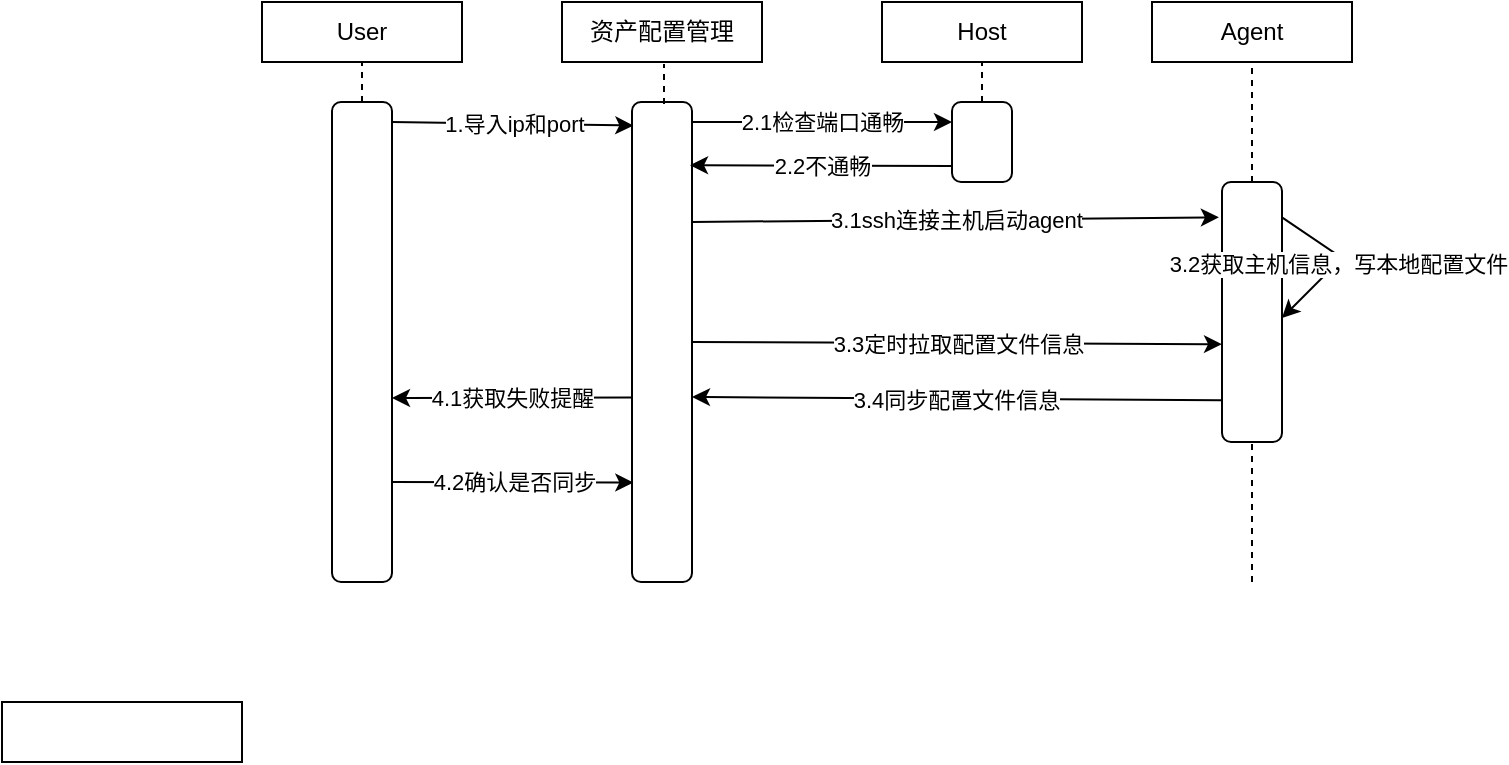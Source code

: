 <mxfile version="17.1.2" type="github">
  <diagram id="vkrxlcEhSVqaesgI-VJM" name="Page-1">
    <mxGraphModel dx="1038" dy="579" grid="1" gridSize="10" guides="1" tooltips="1" connect="1" arrows="1" fold="1" page="1" pageScale="1" pageWidth="827" pageHeight="1169" math="0" shadow="0">
      <root>
        <mxCell id="0" />
        <mxCell id="1" parent="0" />
        <mxCell id="Q_rpGc-FQ6wsNoZeYVbg-63" value="" style="group" parent="1" vertex="1" connectable="0">
          <mxGeometry x="190" y="110" width="545" height="290" as="geometry" />
        </mxCell>
        <mxCell id="Q_rpGc-FQ6wsNoZeYVbg-23" value="User" style="rounded=0;whiteSpace=wrap;html=1;shadow=0;glass=0;sketch=0;" parent="Q_rpGc-FQ6wsNoZeYVbg-63" vertex="1">
          <mxGeometry width="100" height="30" as="geometry" />
        </mxCell>
        <mxCell id="Q_rpGc-FQ6wsNoZeYVbg-24" value="资产配置管理" style="rounded=0;whiteSpace=wrap;html=1;shadow=0;glass=0;sketch=0;" parent="Q_rpGc-FQ6wsNoZeYVbg-63" vertex="1">
          <mxGeometry x="150" width="100" height="30" as="geometry" />
        </mxCell>
        <mxCell id="Q_rpGc-FQ6wsNoZeYVbg-25" value="Host" style="rounded=0;whiteSpace=wrap;html=1;shadow=0;glass=0;sketch=0;" parent="Q_rpGc-FQ6wsNoZeYVbg-63" vertex="1">
          <mxGeometry x="310" width="100" height="30" as="geometry" />
        </mxCell>
        <mxCell id="Q_rpGc-FQ6wsNoZeYVbg-26" value="" style="rounded=1;whiteSpace=wrap;html=1;shadow=0;glass=0;sketch=0;" parent="Q_rpGc-FQ6wsNoZeYVbg-63" vertex="1">
          <mxGeometry x="35" y="50" width="30" height="240" as="geometry" />
        </mxCell>
        <mxCell id="Q_rpGc-FQ6wsNoZeYVbg-27" value="" style="rounded=1;whiteSpace=wrap;html=1;shadow=0;glass=0;sketch=0;" parent="Q_rpGc-FQ6wsNoZeYVbg-63" vertex="1">
          <mxGeometry x="185" y="50" width="30" height="240" as="geometry" />
        </mxCell>
        <mxCell id="Q_rpGc-FQ6wsNoZeYVbg-31" value="" style="endArrow=classic;html=1;rounded=0;entryX=0.022;entryY=0.049;entryDx=0;entryDy=0;entryPerimeter=0;" parent="Q_rpGc-FQ6wsNoZeYVbg-63" target="Q_rpGc-FQ6wsNoZeYVbg-27" edge="1">
          <mxGeometry relative="1" as="geometry">
            <mxPoint x="65" y="60" as="sourcePoint" />
            <mxPoint x="180" y="60" as="targetPoint" />
          </mxGeometry>
        </mxCell>
        <mxCell id="Q_rpGc-FQ6wsNoZeYVbg-32" value="1.导入ip和port" style="edgeLabel;resizable=0;html=1;align=center;verticalAlign=middle;rounded=0;shadow=0;glass=0;sketch=0;" parent="Q_rpGc-FQ6wsNoZeYVbg-31" connectable="0" vertex="1">
          <mxGeometry relative="1" as="geometry" />
        </mxCell>
        <mxCell id="Q_rpGc-FQ6wsNoZeYVbg-34" value="" style="endArrow=classic;html=1;rounded=0;entryX=0;entryY=0.25;entryDx=0;entryDy=0;" parent="Q_rpGc-FQ6wsNoZeYVbg-63" target="Q_rpGc-FQ6wsNoZeYVbg-36" edge="1">
          <mxGeometry relative="1" as="geometry">
            <mxPoint x="215" y="60" as="sourcePoint" />
            <mxPoint x="340" y="60" as="targetPoint" />
          </mxGeometry>
        </mxCell>
        <mxCell id="Q_rpGc-FQ6wsNoZeYVbg-35" value="2.1检查端口通畅" style="edgeLabel;resizable=0;html=1;align=center;verticalAlign=middle;rounded=0;shadow=0;glass=0;sketch=0;" parent="Q_rpGc-FQ6wsNoZeYVbg-34" connectable="0" vertex="1">
          <mxGeometry relative="1" as="geometry" />
        </mxCell>
        <mxCell id="Q_rpGc-FQ6wsNoZeYVbg-36" value="" style="rounded=1;whiteSpace=wrap;html=1;shadow=0;glass=0;sketch=0;" parent="Q_rpGc-FQ6wsNoZeYVbg-63" vertex="1">
          <mxGeometry x="345" y="50" width="30" height="40" as="geometry" />
        </mxCell>
        <mxCell id="Q_rpGc-FQ6wsNoZeYVbg-37" value="" style="endArrow=classic;html=1;rounded=0;entryX=0.967;entryY=0.141;entryDx=0;entryDy=0;entryPerimeter=0;exitX=0;exitY=0.75;exitDx=0;exitDy=0;" parent="Q_rpGc-FQ6wsNoZeYVbg-63" edge="1">
          <mxGeometry relative="1" as="geometry">
            <mxPoint x="345" y="82" as="sourcePoint" />
            <mxPoint x="214.01" y="81.61" as="targetPoint" />
          </mxGeometry>
        </mxCell>
        <mxCell id="Q_rpGc-FQ6wsNoZeYVbg-38" value="2.2不通畅" style="edgeLabel;resizable=0;html=1;align=center;verticalAlign=middle;rounded=0;shadow=0;glass=0;sketch=0;" parent="Q_rpGc-FQ6wsNoZeYVbg-37" connectable="0" vertex="1">
          <mxGeometry relative="1" as="geometry" />
        </mxCell>
        <mxCell id="Q_rpGc-FQ6wsNoZeYVbg-39" value="" style="endArrow=classic;html=1;rounded=0;entryX=-0.052;entryY=0.136;entryDx=0;entryDy=0;entryPerimeter=0;exitX=1;exitY=0.25;exitDx=0;exitDy=0;" parent="Q_rpGc-FQ6wsNoZeYVbg-63" source="Q_rpGc-FQ6wsNoZeYVbg-27" target="Q_rpGc-FQ6wsNoZeYVbg-42" edge="1">
          <mxGeometry relative="1" as="geometry">
            <mxPoint x="220" y="106" as="sourcePoint" />
            <mxPoint x="345.57" y="99.9" as="targetPoint" />
          </mxGeometry>
        </mxCell>
        <mxCell id="Q_rpGc-FQ6wsNoZeYVbg-40" value="3.1ssh连接主机启动agent" style="edgeLabel;resizable=0;html=1;align=center;verticalAlign=middle;rounded=0;shadow=0;glass=0;sketch=0;" parent="Q_rpGc-FQ6wsNoZeYVbg-39" connectable="0" vertex="1">
          <mxGeometry relative="1" as="geometry" />
        </mxCell>
        <mxCell id="Q_rpGc-FQ6wsNoZeYVbg-41" value="Agent" style="rounded=0;whiteSpace=wrap;html=1;shadow=0;glass=0;sketch=0;" parent="Q_rpGc-FQ6wsNoZeYVbg-63" vertex="1">
          <mxGeometry x="445" width="100" height="30" as="geometry" />
        </mxCell>
        <mxCell id="Q_rpGc-FQ6wsNoZeYVbg-42" value="" style="rounded=1;whiteSpace=wrap;html=1;shadow=0;glass=0;sketch=0;" parent="Q_rpGc-FQ6wsNoZeYVbg-63" vertex="1">
          <mxGeometry x="480" y="90" width="30" height="130" as="geometry" />
        </mxCell>
        <mxCell id="Q_rpGc-FQ6wsNoZeYVbg-44" value="" style="endArrow=classic;html=1;rounded=0;" parent="Q_rpGc-FQ6wsNoZeYVbg-63" edge="1">
          <mxGeometry relative="1" as="geometry">
            <mxPoint x="510" y="107.71" as="sourcePoint" />
            <mxPoint x="510" y="158" as="targetPoint" />
            <Array as="points">
              <mxPoint x="540" y="128" />
            </Array>
          </mxGeometry>
        </mxCell>
        <mxCell id="Q_rpGc-FQ6wsNoZeYVbg-45" value="3.2获取主机信息，写本地配置文件" style="edgeLabel;resizable=0;html=1;align=center;verticalAlign=middle;rounded=0;shadow=0;glass=0;sketch=0;" parent="Q_rpGc-FQ6wsNoZeYVbg-44" connectable="0" vertex="1">
          <mxGeometry relative="1" as="geometry" />
        </mxCell>
        <mxCell id="Q_rpGc-FQ6wsNoZeYVbg-46" value="" style="endArrow=classic;html=1;rounded=0;entryX=-0.052;entryY=0.136;entryDx=0;entryDy=0;entryPerimeter=0;exitX=1;exitY=0.5;exitDx=0;exitDy=0;" parent="Q_rpGc-FQ6wsNoZeYVbg-63" source="Q_rpGc-FQ6wsNoZeYVbg-27" edge="1">
          <mxGeometry relative="1" as="geometry">
            <mxPoint x="216.56" y="170" as="sourcePoint" />
            <mxPoint x="480" y="171.1" as="targetPoint" />
          </mxGeometry>
        </mxCell>
        <mxCell id="Q_rpGc-FQ6wsNoZeYVbg-47" value="3.3定时拉取配置文件信息" style="edgeLabel;resizable=0;html=1;align=center;verticalAlign=middle;rounded=0;shadow=0;glass=0;sketch=0;" parent="Q_rpGc-FQ6wsNoZeYVbg-46" connectable="0" vertex="1">
          <mxGeometry relative="1" as="geometry" />
        </mxCell>
        <mxCell id="Q_rpGc-FQ6wsNoZeYVbg-48" value="" style="endArrow=classic;html=1;rounded=0;entryX=1;entryY=0.75;entryDx=0;entryDy=0;exitX=-0.015;exitY=0.916;exitDx=0;exitDy=0;exitPerimeter=0;" parent="Q_rpGc-FQ6wsNoZeYVbg-63" edge="1">
          <mxGeometry relative="1" as="geometry">
            <mxPoint x="479.55" y="199.08" as="sourcePoint" />
            <mxPoint x="215" y="197.5" as="targetPoint" />
          </mxGeometry>
        </mxCell>
        <mxCell id="Q_rpGc-FQ6wsNoZeYVbg-49" value="3.4同步配置文件信息" style="edgeLabel;resizable=0;html=1;align=center;verticalAlign=middle;rounded=0;shadow=0;glass=0;sketch=0;" parent="Q_rpGc-FQ6wsNoZeYVbg-48" connectable="0" vertex="1">
          <mxGeometry relative="1" as="geometry" />
        </mxCell>
        <mxCell id="Q_rpGc-FQ6wsNoZeYVbg-52" value="" style="endArrow=classic;html=1;rounded=0;entryX=0.022;entryY=0.049;entryDx=0;entryDy=0;entryPerimeter=0;" parent="Q_rpGc-FQ6wsNoZeYVbg-63" edge="1">
          <mxGeometry relative="1" as="geometry">
            <mxPoint x="65.0" y="240" as="sourcePoint" />
            <mxPoint x="185.66" y="240.29" as="targetPoint" />
          </mxGeometry>
        </mxCell>
        <mxCell id="Q_rpGc-FQ6wsNoZeYVbg-53" value="4.2确认是否同步" style="edgeLabel;resizable=0;html=1;align=center;verticalAlign=middle;rounded=0;shadow=0;glass=0;sketch=0;" parent="Q_rpGc-FQ6wsNoZeYVbg-52" connectable="0" vertex="1">
          <mxGeometry relative="1" as="geometry" />
        </mxCell>
        <mxCell id="Q_rpGc-FQ6wsNoZeYVbg-56" value="" style="endArrow=classic;html=1;rounded=0;entryX=1;entryY=0.75;entryDx=0;entryDy=0;exitX=-0.008;exitY=0.624;exitDx=0;exitDy=0;exitPerimeter=0;" parent="Q_rpGc-FQ6wsNoZeYVbg-63" edge="1">
          <mxGeometry relative="1" as="geometry">
            <mxPoint x="184.76" y="197.76" as="sourcePoint" />
            <mxPoint x="65" y="198" as="targetPoint" />
          </mxGeometry>
        </mxCell>
        <mxCell id="Q_rpGc-FQ6wsNoZeYVbg-57" value="4.1获取失败提醒" style="edgeLabel;resizable=0;html=1;align=center;verticalAlign=middle;rounded=0;shadow=0;glass=0;sketch=0;" parent="Q_rpGc-FQ6wsNoZeYVbg-56" connectable="0" vertex="1">
          <mxGeometry relative="1" as="geometry" />
        </mxCell>
        <mxCell id="Q_rpGc-FQ6wsNoZeYVbg-58" value="" style="endArrow=none;dashed=1;html=1;rounded=0;entryX=0.5;entryY=1;entryDx=0;entryDy=0;" parent="Q_rpGc-FQ6wsNoZeYVbg-63" source="Q_rpGc-FQ6wsNoZeYVbg-26" target="Q_rpGc-FQ6wsNoZeYVbg-23" edge="1">
          <mxGeometry width="50" height="50" relative="1" as="geometry">
            <mxPoint x="-30" y="110" as="sourcePoint" />
            <mxPoint x="20" y="60" as="targetPoint" />
          </mxGeometry>
        </mxCell>
        <mxCell id="Q_rpGc-FQ6wsNoZeYVbg-59" value="" style="endArrow=none;dashed=1;html=1;rounded=0;entryX=0.5;entryY=1;entryDx=0;entryDy=0;" parent="Q_rpGc-FQ6wsNoZeYVbg-63" edge="1">
          <mxGeometry width="50" height="50" relative="1" as="geometry">
            <mxPoint x="201" y="51" as="sourcePoint" />
            <mxPoint x="201" y="31" as="targetPoint" />
          </mxGeometry>
        </mxCell>
        <mxCell id="Q_rpGc-FQ6wsNoZeYVbg-60" value="" style="endArrow=none;dashed=1;html=1;rounded=0;entryX=0.5;entryY=1;entryDx=0;entryDy=0;" parent="Q_rpGc-FQ6wsNoZeYVbg-63" edge="1">
          <mxGeometry width="50" height="50" relative="1" as="geometry">
            <mxPoint x="360" y="50" as="sourcePoint" />
            <mxPoint x="360" y="30" as="targetPoint" />
          </mxGeometry>
        </mxCell>
        <mxCell id="Q_rpGc-FQ6wsNoZeYVbg-61" value="" style="endArrow=none;dashed=1;html=1;rounded=0;exitX=0.5;exitY=0;exitDx=0;exitDy=0;" parent="Q_rpGc-FQ6wsNoZeYVbg-63" source="Q_rpGc-FQ6wsNoZeYVbg-42" edge="1">
          <mxGeometry width="50" height="50" relative="1" as="geometry">
            <mxPoint x="489" y="51" as="sourcePoint" />
            <mxPoint x="495" y="30" as="targetPoint" />
          </mxGeometry>
        </mxCell>
        <mxCell id="Q_rpGc-FQ6wsNoZeYVbg-62" value="" style="endArrow=none;dashed=1;html=1;rounded=0;entryX=0.5;entryY=1;entryDx=0;entryDy=0;" parent="Q_rpGc-FQ6wsNoZeYVbg-63" target="Q_rpGc-FQ6wsNoZeYVbg-42" edge="1">
          <mxGeometry width="50" height="50" relative="1" as="geometry">
            <mxPoint x="495" y="290" as="sourcePoint" />
            <mxPoint x="530" y="230" as="targetPoint" />
          </mxGeometry>
        </mxCell>
        <mxCell id="OZHUakiQeK5JtwZ3szxw-1" value="" style="rounded=0;whiteSpace=wrap;html=1;" vertex="1" parent="1">
          <mxGeometry x="60" y="460" width="120" height="30" as="geometry" />
        </mxCell>
      </root>
    </mxGraphModel>
  </diagram>
</mxfile>
